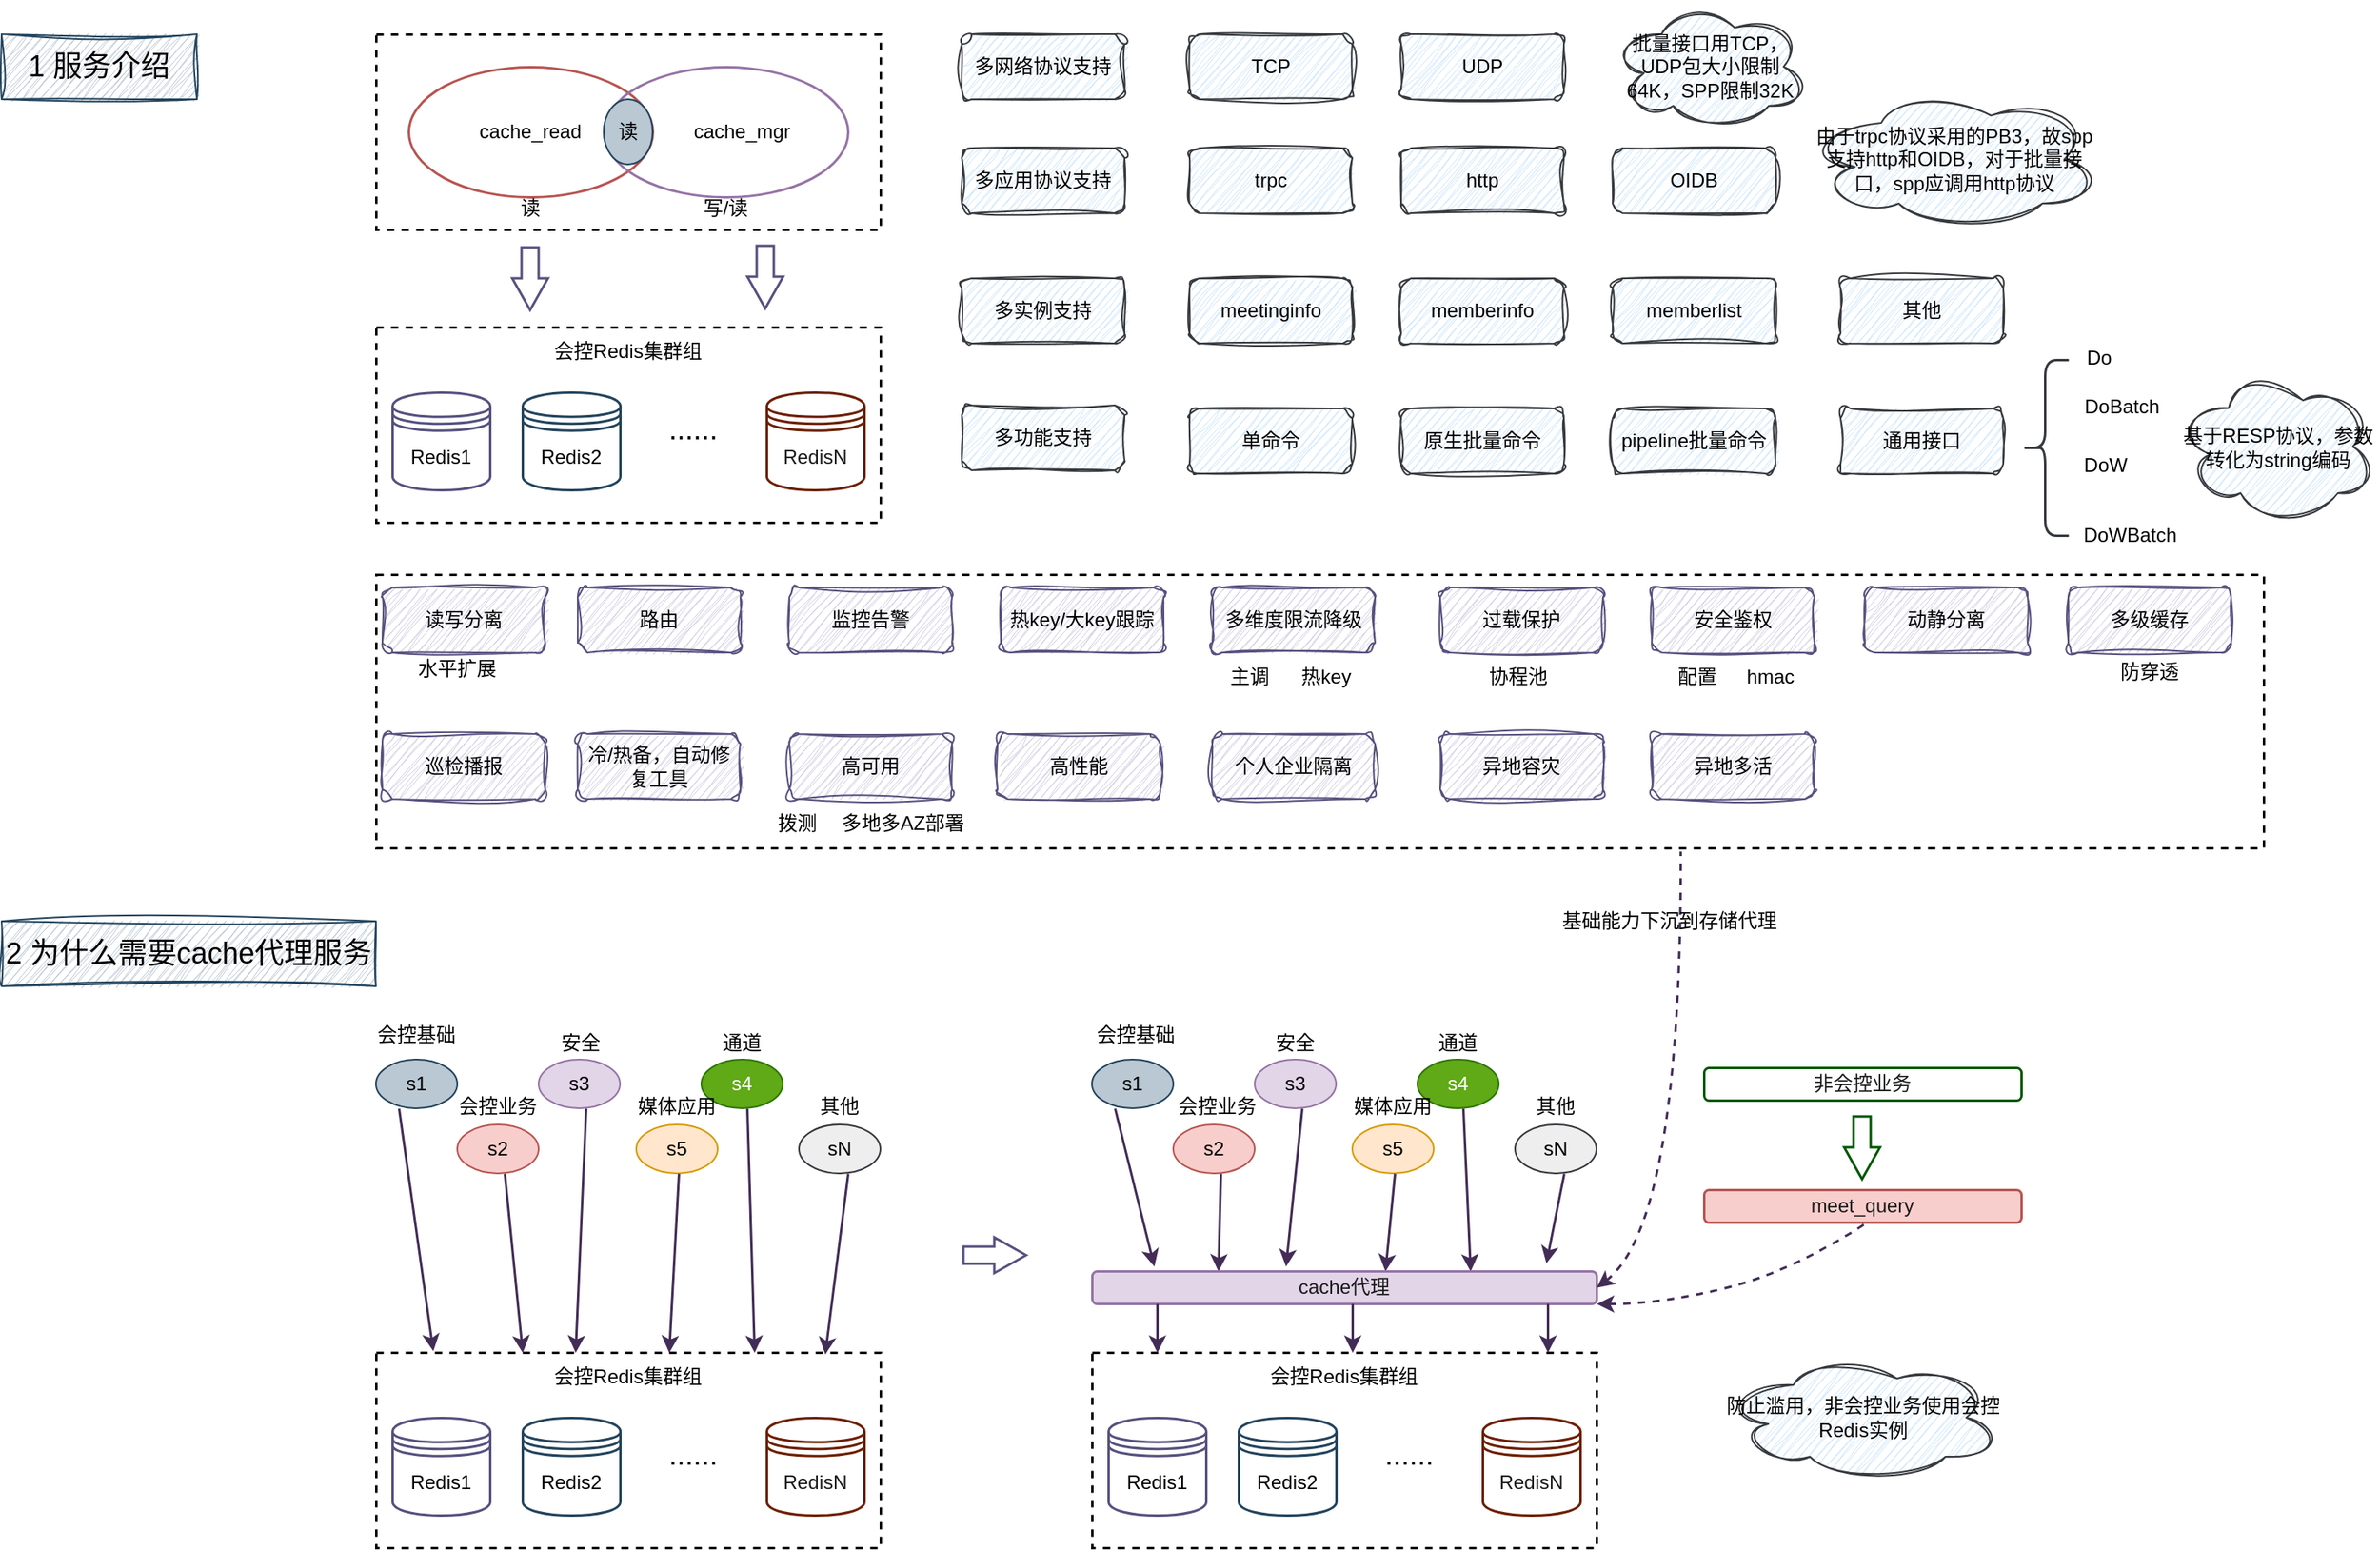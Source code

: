 <mxfile version="21.6.5" type="github">
  <diagram name="第 1 页" id="tW7LIvCYIfbupHaoWykY">
    <mxGraphModel dx="1306" dy="740" grid="1" gridSize="10" guides="1" tooltips="1" connect="1" arrows="1" fold="1" page="1" pageScale="1" pageWidth="827" pageHeight="1169" math="0" shadow="0">
      <root>
        <mxCell id="0" />
        <mxCell id="1" parent="0" />
        <mxCell id="oaGKNERvn2uEoFcFvZA_-124" value="" style="rounded=0;whiteSpace=wrap;html=1;fillColor=none;strokeWidth=1.5;dashed=1;" vertex="1" parent="1">
          <mxGeometry x="280" y="352" width="1160" height="168" as="geometry" />
        </mxCell>
        <mxCell id="oaGKNERvn2uEoFcFvZA_-2" value="" style="rounded=0;whiteSpace=wrap;html=1;fillColor=none;strokeWidth=1.5;dashed=1;" vertex="1" parent="1">
          <mxGeometry x="280" y="20" width="310" height="120" as="geometry" />
        </mxCell>
        <mxCell id="oaGKNERvn2uEoFcFvZA_-3" value="" style="ellipse;whiteSpace=wrap;html=1;fillColor=none;strokeWidth=1.5;strokeColor=#b85450;" vertex="1" parent="1">
          <mxGeometry x="300" y="40" width="150" height="80" as="geometry" />
        </mxCell>
        <mxCell id="oaGKNERvn2uEoFcFvZA_-4" value="" style="ellipse;whiteSpace=wrap;html=1;fillColor=none;strokeWidth=1.5;strokeColor=#9673a6;" vertex="1" parent="1">
          <mxGeometry x="420" y="40" width="150" height="80" as="geometry" />
        </mxCell>
        <mxCell id="oaGKNERvn2uEoFcFvZA_-10" value="读" style="ellipse;whiteSpace=wrap;html=1;fillColor=#bac8d3;strokeColor=#23445d;" vertex="1" parent="1">
          <mxGeometry x="420" y="60" width="30" height="40" as="geometry" />
        </mxCell>
        <mxCell id="oaGKNERvn2uEoFcFvZA_-1" value="&lt;font style=&quot;font-size: 18px;&quot;&gt;1 服务介绍&lt;/font&gt;" style="rounded=0;whiteSpace=wrap;html=1;fillColor=#bac8d3;sketch=1;curveFitting=1;jiggle=2;strokeColor=#23445d;" vertex="1" parent="1">
          <mxGeometry x="50" y="20" width="120" height="40" as="geometry" />
        </mxCell>
        <mxCell id="oaGKNERvn2uEoFcFvZA_-5" value="cache_read" style="rounded=0;whiteSpace=wrap;html=1;fillColor=none;strokeColor=none;" vertex="1" parent="1">
          <mxGeometry x="340" y="65" width="70" height="30" as="geometry" />
        </mxCell>
        <mxCell id="oaGKNERvn2uEoFcFvZA_-6" value="cache_mgr" style="rounded=0;whiteSpace=wrap;html=1;fillColor=none;strokeColor=none;" vertex="1" parent="1">
          <mxGeometry x="470" y="65" width="70" height="30" as="geometry" />
        </mxCell>
        <mxCell id="oaGKNERvn2uEoFcFvZA_-7" value="读" style="rounded=0;whiteSpace=wrap;html=1;fillColor=none;strokeColor=none;" vertex="1" parent="1">
          <mxGeometry x="340" y="112" width="70" height="30" as="geometry" />
        </mxCell>
        <mxCell id="oaGKNERvn2uEoFcFvZA_-8" value="写/读" style="rounded=0;whiteSpace=wrap;html=1;fillColor=none;strokeColor=none;" vertex="1" parent="1">
          <mxGeometry x="460" y="112" width="70" height="30" as="geometry" />
        </mxCell>
        <mxCell id="oaGKNERvn2uEoFcFvZA_-11" value="" style="rounded=0;whiteSpace=wrap;html=1;fillColor=none;strokeWidth=1.5;dashed=1;" vertex="1" parent="1">
          <mxGeometry x="280" y="200" width="310" height="120" as="geometry" />
        </mxCell>
        <mxCell id="oaGKNERvn2uEoFcFvZA_-12" value="Redis1" style="shape=datastore;whiteSpace=wrap;html=1;strokeWidth=1.5;fillColor=none;strokeColor=#56517e;" vertex="1" parent="1">
          <mxGeometry x="290" y="240" width="60" height="60" as="geometry" />
        </mxCell>
        <mxCell id="oaGKNERvn2uEoFcFvZA_-13" value="Redis2" style="shape=datastore;whiteSpace=wrap;html=1;strokeWidth=1.5;fillColor=none;strokeColor=#23445d;" vertex="1" parent="1">
          <mxGeometry x="370" y="240" width="60" height="60" as="geometry" />
        </mxCell>
        <mxCell id="oaGKNERvn2uEoFcFvZA_-14" value="&lt;font color=&quot;#1a1a1a&quot;&gt;RedisN&lt;/font&gt;" style="shape=datastore;whiteSpace=wrap;html=1;strokeWidth=1.5;fillColor=none;strokeColor=#6D1F00;fontColor=#ffffff;" vertex="1" parent="1">
          <mxGeometry x="520" y="240" width="60" height="60" as="geometry" />
        </mxCell>
        <mxCell id="oaGKNERvn2uEoFcFvZA_-15" value="&lt;font style=&quot;font-size: 18px;&quot;&gt;......&lt;/font&gt;" style="rounded=0;whiteSpace=wrap;html=1;fillColor=none;strokeColor=none;" vertex="1" parent="1">
          <mxGeometry x="440" y="248" width="70" height="30" as="geometry" />
        </mxCell>
        <mxCell id="oaGKNERvn2uEoFcFvZA_-16" value="" style="shape=flexArrow;endArrow=classic;html=1;rounded=0;endWidth=10;endSize=6;strokeWidth=1.5;fillColor=none;strokeColor=#56517e;" edge="1" parent="1">
          <mxGeometry width="50" height="50" relative="1" as="geometry">
            <mxPoint x="374.5" y="150" as="sourcePoint" />
            <mxPoint x="374.5" y="190" as="targetPoint" />
          </mxGeometry>
        </mxCell>
        <mxCell id="oaGKNERvn2uEoFcFvZA_-17" value="" style="shape=flexArrow;endArrow=classic;html=1;rounded=0;endWidth=10;endSize=6;strokeWidth=1.5;fillColor=none;strokeColor=#56517e;" edge="1" parent="1">
          <mxGeometry width="50" height="50" relative="1" as="geometry">
            <mxPoint x="519" y="149" as="sourcePoint" />
            <mxPoint x="519" y="189" as="targetPoint" />
          </mxGeometry>
        </mxCell>
        <mxCell id="oaGKNERvn2uEoFcFvZA_-18" value="会控Redis集群组" style="rounded=0;whiteSpace=wrap;html=1;fillColor=none;strokeColor=none;" vertex="1" parent="1">
          <mxGeometry x="370" y="200" width="130" height="30" as="geometry" />
        </mxCell>
        <mxCell id="oaGKNERvn2uEoFcFvZA_-28" value="多网络协议支持" style="rounded=1;whiteSpace=wrap;html=1;fillColor=#cce5ff;strokeColor=#36393d;sketch=1;curveFitting=1;jiggle=2;" vertex="1" parent="1">
          <mxGeometry x="640" y="20" width="100" height="40" as="geometry" />
        </mxCell>
        <mxCell id="oaGKNERvn2uEoFcFvZA_-29" value="TCP" style="rounded=1;whiteSpace=wrap;html=1;fillColor=#cce5ff;strokeColor=#36393d;sketch=1;curveFitting=1;jiggle=2;" vertex="1" parent="1">
          <mxGeometry x="780" y="20" width="100" height="40" as="geometry" />
        </mxCell>
        <mxCell id="oaGKNERvn2uEoFcFvZA_-30" value="UDP" style="rounded=1;whiteSpace=wrap;html=1;fillColor=#cce5ff;strokeColor=#36393d;sketch=1;curveFitting=1;jiggle=2;" vertex="1" parent="1">
          <mxGeometry x="910" y="20" width="100" height="40" as="geometry" />
        </mxCell>
        <mxCell id="oaGKNERvn2uEoFcFvZA_-31" value="多应用协议支持" style="rounded=1;whiteSpace=wrap;html=1;fillColor=#cce5ff;strokeColor=#36393d;sketch=1;curveFitting=1;jiggle=2;" vertex="1" parent="1">
          <mxGeometry x="640" y="90" width="100" height="40" as="geometry" />
        </mxCell>
        <mxCell id="oaGKNERvn2uEoFcFvZA_-32" value="trpc" style="rounded=1;whiteSpace=wrap;html=1;fillColor=#cce5ff;strokeColor=#36393d;sketch=1;curveFitting=1;jiggle=2;" vertex="1" parent="1">
          <mxGeometry x="780" y="90" width="100" height="40" as="geometry" />
        </mxCell>
        <mxCell id="oaGKNERvn2uEoFcFvZA_-33" value="http" style="rounded=1;whiteSpace=wrap;html=1;fillColor=#cce5ff;strokeColor=#36393d;sketch=1;curveFitting=1;jiggle=2;" vertex="1" parent="1">
          <mxGeometry x="910" y="90" width="100" height="40" as="geometry" />
        </mxCell>
        <mxCell id="oaGKNERvn2uEoFcFvZA_-34" value="OIDB" style="rounded=1;whiteSpace=wrap;html=1;fillColor=#cce5ff;strokeColor=#36393d;sketch=1;curveFitting=1;jiggle=2;" vertex="1" parent="1">
          <mxGeometry x="1040" y="90" width="100" height="40" as="geometry" />
        </mxCell>
        <mxCell id="oaGKNERvn2uEoFcFvZA_-36" value="批量接口用TCP，UDP包大小限制64K，SPP限制32K" style="ellipse;shape=cloud;whiteSpace=wrap;html=1;fillColor=#cce5ff;strokeColor=#36393d;sketch=1;curveFitting=1;jiggle=2;" vertex="1" parent="1">
          <mxGeometry x="1040" width="120" height="80" as="geometry" />
        </mxCell>
        <mxCell id="oaGKNERvn2uEoFcFvZA_-37" value="由于trpc协议采用的PB3，故spp支持http和OIDB，对于批量接口，spp应调用http协议" style="ellipse;shape=cloud;whiteSpace=wrap;html=1;fillColor=#cce5ff;strokeColor=#36393d;sketch=1;curveFitting=1;jiggle=2;" vertex="1" parent="1">
          <mxGeometry x="1160" y="52" width="180" height="90" as="geometry" />
        </mxCell>
        <mxCell id="oaGKNERvn2uEoFcFvZA_-38" value="多实例支持" style="rounded=1;whiteSpace=wrap;html=1;fillColor=#cce5ff;strokeColor=#36393d;sketch=1;curveFitting=1;jiggle=2;" vertex="1" parent="1">
          <mxGeometry x="640" y="170" width="100" height="40" as="geometry" />
        </mxCell>
        <mxCell id="oaGKNERvn2uEoFcFvZA_-39" value="meetinginfo" style="rounded=1;whiteSpace=wrap;html=1;fillColor=#cce5ff;strokeColor=#36393d;sketch=1;curveFitting=1;jiggle=2;" vertex="1" parent="1">
          <mxGeometry x="780" y="170" width="100" height="40" as="geometry" />
        </mxCell>
        <mxCell id="oaGKNERvn2uEoFcFvZA_-40" value="memberinfo" style="rounded=1;whiteSpace=wrap;html=1;fillColor=#cce5ff;strokeColor=#36393d;sketch=1;curveFitting=1;jiggle=2;" vertex="1" parent="1">
          <mxGeometry x="910" y="170" width="100" height="40" as="geometry" />
        </mxCell>
        <mxCell id="oaGKNERvn2uEoFcFvZA_-41" value="memberlist" style="rounded=1;whiteSpace=wrap;html=1;fillColor=#cce5ff;strokeColor=#36393d;sketch=1;curveFitting=1;jiggle=2;" vertex="1" parent="1">
          <mxGeometry x="1040" y="170" width="100" height="40" as="geometry" />
        </mxCell>
        <mxCell id="oaGKNERvn2uEoFcFvZA_-42" value="其他" style="rounded=1;whiteSpace=wrap;html=1;fillColor=#cce5ff;strokeColor=#36393d;sketch=1;curveFitting=1;jiggle=2;" vertex="1" parent="1">
          <mxGeometry x="1180" y="170" width="100" height="40" as="geometry" />
        </mxCell>
        <mxCell id="oaGKNERvn2uEoFcFvZA_-43" value="多功能支持" style="rounded=1;whiteSpace=wrap;html=1;fillColor=#cce5ff;strokeColor=#36393d;sketch=1;curveFitting=1;jiggle=2;" vertex="1" parent="1">
          <mxGeometry x="640" y="248" width="100" height="40" as="geometry" />
        </mxCell>
        <mxCell id="oaGKNERvn2uEoFcFvZA_-44" value="单命令" style="rounded=1;whiteSpace=wrap;html=1;fillColor=#cce5ff;strokeColor=#36393d;sketch=1;curveFitting=1;jiggle=2;" vertex="1" parent="1">
          <mxGeometry x="780" y="250" width="100" height="40" as="geometry" />
        </mxCell>
        <mxCell id="oaGKNERvn2uEoFcFvZA_-45" value="原生批量命令" style="rounded=1;whiteSpace=wrap;html=1;fillColor=#cce5ff;strokeColor=#36393d;sketch=1;curveFitting=1;jiggle=2;" vertex="1" parent="1">
          <mxGeometry x="910" y="250" width="100" height="40" as="geometry" />
        </mxCell>
        <mxCell id="oaGKNERvn2uEoFcFvZA_-46" value="pipeline批量命令" style="rounded=1;whiteSpace=wrap;html=1;fillColor=#cce5ff;strokeColor=#36393d;sketch=1;curveFitting=1;jiggle=2;" vertex="1" parent="1">
          <mxGeometry x="1040" y="250" width="100" height="40" as="geometry" />
        </mxCell>
        <mxCell id="oaGKNERvn2uEoFcFvZA_-47" value="读写分离" style="rounded=1;whiteSpace=wrap;html=1;fillColor=#d0cee2;strokeColor=#56517e;sketch=1;curveFitting=1;jiggle=2;" vertex="1" parent="1">
          <mxGeometry x="284" y="360" width="100" height="40" as="geometry" />
        </mxCell>
        <mxCell id="oaGKNERvn2uEoFcFvZA_-48" value="路由" style="rounded=1;whiteSpace=wrap;html=1;fillColor=#d0cee2;strokeColor=#56517e;sketch=1;curveFitting=1;jiggle=2;" vertex="1" parent="1">
          <mxGeometry x="404" y="360" width="100" height="40" as="geometry" />
        </mxCell>
        <mxCell id="oaGKNERvn2uEoFcFvZA_-49" value="水平扩展" style="rounded=0;whiteSpace=wrap;html=1;fillColor=none;strokeColor=none;" vertex="1" parent="1">
          <mxGeometry x="295" y="395" width="70" height="30" as="geometry" />
        </mxCell>
        <mxCell id="oaGKNERvn2uEoFcFvZA_-50" value="监控告警" style="rounded=1;whiteSpace=wrap;html=1;fillColor=#d0cee2;strokeColor=#56517e;sketch=1;curveFitting=1;jiggle=2;" vertex="1" parent="1">
          <mxGeometry x="534" y="360" width="100" height="40" as="geometry" />
        </mxCell>
        <mxCell id="oaGKNERvn2uEoFcFvZA_-51" value="热key/大key跟踪" style="rounded=1;whiteSpace=wrap;html=1;fillColor=#d0cee2;strokeColor=#56517e;sketch=1;curveFitting=1;jiggle=2;" vertex="1" parent="1">
          <mxGeometry x="664" y="360" width="100" height="40" as="geometry" />
        </mxCell>
        <mxCell id="oaGKNERvn2uEoFcFvZA_-52" value="多维度限流降级" style="rounded=1;whiteSpace=wrap;html=1;fillColor=#d0cee2;strokeColor=#56517e;sketch=1;curveFitting=1;jiggle=2;" vertex="1" parent="1">
          <mxGeometry x="794" y="360" width="100" height="40" as="geometry" />
        </mxCell>
        <mxCell id="oaGKNERvn2uEoFcFvZA_-53" value="主调" style="rounded=0;whiteSpace=wrap;html=1;fillColor=none;strokeColor=none;" vertex="1" parent="1">
          <mxGeometry x="782" y="400" width="70" height="30" as="geometry" />
        </mxCell>
        <mxCell id="oaGKNERvn2uEoFcFvZA_-54" value="热key" style="rounded=0;whiteSpace=wrap;html=1;fillColor=none;strokeColor=none;" vertex="1" parent="1">
          <mxGeometry x="829" y="400" width="70" height="30" as="geometry" />
        </mxCell>
        <mxCell id="oaGKNERvn2uEoFcFvZA_-55" value="过载保护" style="rounded=1;whiteSpace=wrap;html=1;fillColor=#d0cee2;strokeColor=#56517e;sketch=1;curveFitting=1;jiggle=2;" vertex="1" parent="1">
          <mxGeometry x="934" y="360" width="100" height="40" as="geometry" />
        </mxCell>
        <mxCell id="oaGKNERvn2uEoFcFvZA_-56" value="协程池" style="rounded=0;whiteSpace=wrap;html=1;fillColor=none;strokeColor=none;" vertex="1" parent="1">
          <mxGeometry x="947" y="400" width="70" height="30" as="geometry" />
        </mxCell>
        <mxCell id="oaGKNERvn2uEoFcFvZA_-57" value="安全鉴权" style="rounded=1;whiteSpace=wrap;html=1;fillColor=#d0cee2;strokeColor=#56517e;sketch=1;curveFitting=1;jiggle=2;" vertex="1" parent="1">
          <mxGeometry x="1064" y="360" width="100" height="40" as="geometry" />
        </mxCell>
        <mxCell id="oaGKNERvn2uEoFcFvZA_-58" value="配置" style="rounded=0;whiteSpace=wrap;html=1;fillColor=none;strokeColor=none;" vertex="1" parent="1">
          <mxGeometry x="1057" y="400" width="70" height="30" as="geometry" />
        </mxCell>
        <mxCell id="oaGKNERvn2uEoFcFvZA_-59" value="hmac" style="rounded=0;whiteSpace=wrap;html=1;fillColor=none;strokeColor=none;" vertex="1" parent="1">
          <mxGeometry x="1102" y="400" width="70" height="30" as="geometry" />
        </mxCell>
        <mxCell id="oaGKNERvn2uEoFcFvZA_-60" value="动静分离" style="rounded=1;whiteSpace=wrap;html=1;fillColor=#d0cee2;strokeColor=#56517e;sketch=1;curveFitting=1;jiggle=2;" vertex="1" parent="1">
          <mxGeometry x="1195" y="360" width="100" height="40" as="geometry" />
        </mxCell>
        <mxCell id="oaGKNERvn2uEoFcFvZA_-61" value="多级缓存" style="rounded=1;whiteSpace=wrap;html=1;fillColor=#d0cee2;strokeColor=#56517e;sketch=1;curveFitting=1;jiggle=2;" vertex="1" parent="1">
          <mxGeometry x="1320" y="360" width="100" height="40" as="geometry" />
        </mxCell>
        <mxCell id="oaGKNERvn2uEoFcFvZA_-62" value="防穿透" style="rounded=0;whiteSpace=wrap;html=1;fillColor=none;strokeColor=none;" vertex="1" parent="1">
          <mxGeometry x="1335" y="397" width="70" height="30" as="geometry" />
        </mxCell>
        <mxCell id="oaGKNERvn2uEoFcFvZA_-63" value="高可用" style="rounded=1;whiteSpace=wrap;html=1;fillColor=#d0cee2;strokeColor=#56517e;sketch=1;curveFitting=1;jiggle=2;" vertex="1" parent="1">
          <mxGeometry x="534" y="450" width="100" height="40" as="geometry" />
        </mxCell>
        <mxCell id="oaGKNERvn2uEoFcFvZA_-64" value="高性能" style="rounded=1;whiteSpace=wrap;html=1;fillColor=#d0cee2;strokeColor=#56517e;sketch=1;curveFitting=1;jiggle=2;" vertex="1" parent="1">
          <mxGeometry x="662" y="450" width="100" height="40" as="geometry" />
        </mxCell>
        <mxCell id="oaGKNERvn2uEoFcFvZA_-65" value="冷/热备，自动修复工具" style="rounded=1;whiteSpace=wrap;html=1;fillColor=#d0cee2;strokeColor=#56517e;sketch=1;curveFitting=1;jiggle=2;" vertex="1" parent="1">
          <mxGeometry x="404" y="450" width="100" height="40" as="geometry" />
        </mxCell>
        <mxCell id="oaGKNERvn2uEoFcFvZA_-66" value="巡检播报" style="rounded=1;whiteSpace=wrap;html=1;fillColor=#d0cee2;strokeColor=#56517e;sketch=1;curveFitting=1;jiggle=2;" vertex="1" parent="1">
          <mxGeometry x="284" y="450" width="100" height="40" as="geometry" />
        </mxCell>
        <mxCell id="oaGKNERvn2uEoFcFvZA_-67" value="异地容灾" style="rounded=1;whiteSpace=wrap;html=1;fillColor=#d0cee2;strokeColor=#56517e;sketch=1;curveFitting=1;jiggle=2;" vertex="1" parent="1">
          <mxGeometry x="934" y="450" width="100" height="40" as="geometry" />
        </mxCell>
        <mxCell id="oaGKNERvn2uEoFcFvZA_-68" value="异地多活" style="rounded=1;whiteSpace=wrap;html=1;fillColor=#d0cee2;strokeColor=#56517e;sketch=1;curveFitting=1;jiggle=2;" vertex="1" parent="1">
          <mxGeometry x="1064" y="450" width="100" height="40" as="geometry" />
        </mxCell>
        <mxCell id="oaGKNERvn2uEoFcFvZA_-69" value="个人企业隔离" style="rounded=1;whiteSpace=wrap;html=1;fillColor=#d0cee2;strokeColor=#56517e;sketch=1;curveFitting=1;jiggle=2;" vertex="1" parent="1">
          <mxGeometry x="794" y="450" width="100" height="40" as="geometry" />
        </mxCell>
        <mxCell id="oaGKNERvn2uEoFcFvZA_-70" value="拨测" style="rounded=0;whiteSpace=wrap;html=1;fillColor=none;strokeColor=none;" vertex="1" parent="1">
          <mxGeometry x="504" y="490" width="70" height="30" as="geometry" />
        </mxCell>
        <mxCell id="oaGKNERvn2uEoFcFvZA_-71" value="多地多AZ部署" style="rounded=0;whiteSpace=wrap;html=1;fillColor=none;strokeColor=none;" vertex="1" parent="1">
          <mxGeometry x="554" y="490" width="100" height="30" as="geometry" />
        </mxCell>
        <mxCell id="oaGKNERvn2uEoFcFvZA_-72" value="通用接口" style="rounded=1;whiteSpace=wrap;html=1;fillColor=#cce5ff;strokeColor=#36393d;sketch=1;curveFitting=1;jiggle=2;" vertex="1" parent="1">
          <mxGeometry x="1180" y="250" width="100" height="40" as="geometry" />
        </mxCell>
        <mxCell id="oaGKNERvn2uEoFcFvZA_-73" value="" style="shape=curlyBracket;whiteSpace=wrap;html=1;rounded=1;labelPosition=left;verticalLabelPosition=middle;align=right;verticalAlign=middle;strokeWidth=1.5;fillColor=#cce5ff;strokeColor=#36393d;" vertex="1" parent="1">
          <mxGeometry x="1291" y="220" width="29" height="108" as="geometry" />
        </mxCell>
        <mxCell id="oaGKNERvn2uEoFcFvZA_-74" value="Do" style="rounded=0;whiteSpace=wrap;html=1;fillColor=none;strokeColor=none;" vertex="1" parent="1">
          <mxGeometry x="1304" y="204" width="70" height="30" as="geometry" />
        </mxCell>
        <mxCell id="oaGKNERvn2uEoFcFvZA_-75" value="DoBatch" style="rounded=0;whiteSpace=wrap;html=1;fillColor=none;strokeColor=none;" vertex="1" parent="1">
          <mxGeometry x="1318" y="234" width="70" height="30" as="geometry" />
        </mxCell>
        <mxCell id="oaGKNERvn2uEoFcFvZA_-76" value="DoW" style="rounded=0;whiteSpace=wrap;html=1;fillColor=none;strokeColor=none;" vertex="1" parent="1">
          <mxGeometry x="1308" y="270" width="70" height="30" as="geometry" />
        </mxCell>
        <mxCell id="oaGKNERvn2uEoFcFvZA_-77" value="DoWBatch" style="rounded=0;whiteSpace=wrap;html=1;fillColor=none;strokeColor=none;" vertex="1" parent="1">
          <mxGeometry x="1323" y="313" width="70" height="30" as="geometry" />
        </mxCell>
        <mxCell id="oaGKNERvn2uEoFcFvZA_-78" value="基于RESP协议，参数转化为string编码" style="ellipse;shape=cloud;whiteSpace=wrap;html=1;fillColor=#cce5ff;strokeColor=#36393d;sketch=1;curveFitting=1;jiggle=2;" vertex="1" parent="1">
          <mxGeometry x="1388" y="226" width="122" height="95" as="geometry" />
        </mxCell>
        <mxCell id="oaGKNERvn2uEoFcFvZA_-79" value="&lt;font style=&quot;font-size: 18px;&quot;&gt;2 为什么需要cache代理服务&lt;/font&gt;" style="rounded=0;whiteSpace=wrap;html=1;fillColor=#bac8d3;sketch=1;curveFitting=1;jiggle=2;strokeColor=#23445d;" vertex="1" parent="1">
          <mxGeometry x="50" y="565" width="230" height="40" as="geometry" />
        </mxCell>
        <mxCell id="oaGKNERvn2uEoFcFvZA_-80" value="" style="rounded=0;whiteSpace=wrap;html=1;fillColor=none;strokeWidth=1.5;dashed=1;" vertex="1" parent="1">
          <mxGeometry x="280" y="830" width="310" height="120" as="geometry" />
        </mxCell>
        <mxCell id="oaGKNERvn2uEoFcFvZA_-81" value="Redis1" style="shape=datastore;whiteSpace=wrap;html=1;strokeWidth=1.5;fillColor=none;strokeColor=#56517e;" vertex="1" parent="1">
          <mxGeometry x="290" y="870" width="60" height="60" as="geometry" />
        </mxCell>
        <mxCell id="oaGKNERvn2uEoFcFvZA_-82" value="Redis2" style="shape=datastore;whiteSpace=wrap;html=1;strokeWidth=1.5;fillColor=none;strokeColor=#23445d;" vertex="1" parent="1">
          <mxGeometry x="370" y="870" width="60" height="60" as="geometry" />
        </mxCell>
        <mxCell id="oaGKNERvn2uEoFcFvZA_-83" value="&lt;font color=&quot;#1a1a1a&quot;&gt;RedisN&lt;/font&gt;" style="shape=datastore;whiteSpace=wrap;html=1;strokeWidth=1.5;fillColor=none;strokeColor=#6D1F00;fontColor=#ffffff;" vertex="1" parent="1">
          <mxGeometry x="520" y="870" width="60" height="60" as="geometry" />
        </mxCell>
        <mxCell id="oaGKNERvn2uEoFcFvZA_-84" value="&lt;font style=&quot;font-size: 18px;&quot;&gt;......&lt;/font&gt;" style="rounded=0;whiteSpace=wrap;html=1;fillColor=none;strokeColor=none;" vertex="1" parent="1">
          <mxGeometry x="440" y="878" width="70" height="30" as="geometry" />
        </mxCell>
        <mxCell id="oaGKNERvn2uEoFcFvZA_-85" value="会控Redis集群组" style="rounded=0;whiteSpace=wrap;html=1;fillColor=none;strokeColor=none;" vertex="1" parent="1">
          <mxGeometry x="370" y="830" width="130" height="30" as="geometry" />
        </mxCell>
        <mxCell id="oaGKNERvn2uEoFcFvZA_-86" value="s1" style="ellipse;whiteSpace=wrap;html=1;fillColor=#bac8d3;strokeColor=#23445d;" vertex="1" parent="1">
          <mxGeometry x="280" y="650" width="50" height="30" as="geometry" />
        </mxCell>
        <mxCell id="oaGKNERvn2uEoFcFvZA_-87" value="s2" style="ellipse;whiteSpace=wrap;html=1;fillColor=#f8cecc;strokeColor=#b85450;" vertex="1" parent="1">
          <mxGeometry x="330" y="690" width="50" height="30" as="geometry" />
        </mxCell>
        <mxCell id="oaGKNERvn2uEoFcFvZA_-88" value="s3" style="ellipse;whiteSpace=wrap;html=1;fillColor=#e1d5e7;strokeColor=#9673a6;" vertex="1" parent="1">
          <mxGeometry x="380" y="650" width="50" height="30" as="geometry" />
        </mxCell>
        <mxCell id="oaGKNERvn2uEoFcFvZA_-89" value="s4" style="ellipse;whiteSpace=wrap;html=1;fillColor=#60a917;strokeColor=#2D7600;fontColor=#ffffff;" vertex="1" parent="1">
          <mxGeometry x="480" y="650" width="50" height="30" as="geometry" />
        </mxCell>
        <mxCell id="oaGKNERvn2uEoFcFvZA_-90" value="s5" style="ellipse;whiteSpace=wrap;html=1;fillColor=#ffe6cc;strokeColor=#d79b00;" vertex="1" parent="1">
          <mxGeometry x="440" y="690" width="50" height="30" as="geometry" />
        </mxCell>
        <mxCell id="oaGKNERvn2uEoFcFvZA_-91" value="sN" style="ellipse;whiteSpace=wrap;html=1;fillColor=#eeeeee;strokeColor=#36393d;" vertex="1" parent="1">
          <mxGeometry x="540" y="690" width="50" height="30" as="geometry" />
        </mxCell>
        <mxCell id="oaGKNERvn2uEoFcFvZA_-92" value="" style="endArrow=classic;html=1;rounded=0;exitX=0.28;exitY=1;exitDx=0;exitDy=0;exitPerimeter=0;entryX=0.113;entryY=-0.008;entryDx=0;entryDy=0;entryPerimeter=0;strokeWidth=1.5;fillColor=#76608a;strokeColor=#432D57;" edge="1" parent="1" source="oaGKNERvn2uEoFcFvZA_-86" target="oaGKNERvn2uEoFcFvZA_-80">
          <mxGeometry width="50" height="50" relative="1" as="geometry">
            <mxPoint x="480" y="750" as="sourcePoint" />
            <mxPoint x="530" y="700" as="targetPoint" />
          </mxGeometry>
        </mxCell>
        <mxCell id="oaGKNERvn2uEoFcFvZA_-93" value="" style="endArrow=classic;html=1;rounded=0;exitX=0.28;exitY=1;exitDx=0;exitDy=0;exitPerimeter=0;entryX=0;entryY=0;entryDx=0;entryDy=0;strokeWidth=1.5;fillColor=#76608a;strokeColor=#432D57;" edge="1" parent="1" target="oaGKNERvn2uEoFcFvZA_-85">
          <mxGeometry width="50" height="50" relative="1" as="geometry">
            <mxPoint x="359" y="720" as="sourcePoint" />
            <mxPoint x="380" y="869" as="targetPoint" />
          </mxGeometry>
        </mxCell>
        <mxCell id="oaGKNERvn2uEoFcFvZA_-94" value="" style="endArrow=classic;html=1;rounded=0;exitX=0.28;exitY=1;exitDx=0;exitDy=0;exitPerimeter=0;entryX=0.25;entryY=0;entryDx=0;entryDy=0;strokeWidth=1.5;fillColor=#76608a;strokeColor=#432D57;" edge="1" parent="1" target="oaGKNERvn2uEoFcFvZA_-85">
          <mxGeometry width="50" height="50" relative="1" as="geometry">
            <mxPoint x="409" y="680" as="sourcePoint" />
            <mxPoint x="420" y="790" as="targetPoint" />
          </mxGeometry>
        </mxCell>
        <mxCell id="oaGKNERvn2uEoFcFvZA_-95" value="" style="endArrow=classic;html=1;rounded=0;exitX=0.28;exitY=1;exitDx=0;exitDy=0;exitPerimeter=0;strokeWidth=1.5;fillColor=#76608a;strokeColor=#432D57;" edge="1" parent="1">
          <mxGeometry width="50" height="50" relative="1" as="geometry">
            <mxPoint x="466" y="720" as="sourcePoint" />
            <mxPoint x="460" y="830" as="targetPoint" />
          </mxGeometry>
        </mxCell>
        <mxCell id="oaGKNERvn2uEoFcFvZA_-96" value="" style="endArrow=classic;html=1;rounded=0;exitX=0.28;exitY=1;exitDx=0;exitDy=0;exitPerimeter=0;strokeWidth=1.5;fillColor=#76608a;strokeColor=#432D57;entryX=0.75;entryY=0;entryDx=0;entryDy=0;" edge="1" parent="1" target="oaGKNERvn2uEoFcFvZA_-80">
          <mxGeometry width="50" height="50" relative="1" as="geometry">
            <mxPoint x="508" y="680" as="sourcePoint" />
            <mxPoint x="502" y="790" as="targetPoint" />
          </mxGeometry>
        </mxCell>
        <mxCell id="oaGKNERvn2uEoFcFvZA_-97" value="" style="endArrow=classic;html=1;rounded=0;exitX=0.28;exitY=1;exitDx=0;exitDy=0;exitPerimeter=0;strokeWidth=1.5;fillColor=#76608a;strokeColor=#432D57;entryX=0.89;entryY=0.008;entryDx=0;entryDy=0;entryPerimeter=0;" edge="1" parent="1" target="oaGKNERvn2uEoFcFvZA_-80">
          <mxGeometry width="50" height="50" relative="1" as="geometry">
            <mxPoint x="570" y="720" as="sourcePoint" />
            <mxPoint x="575" y="870" as="targetPoint" />
          </mxGeometry>
        </mxCell>
        <mxCell id="oaGKNERvn2uEoFcFvZA_-98" value="" style="shape=flexArrow;endArrow=classic;html=1;rounded=0;endWidth=10;endSize=6;strokeWidth=1.5;fillColor=none;strokeColor=#56517e;" edge="1" parent="1">
          <mxGeometry width="50" height="50" relative="1" as="geometry">
            <mxPoint x="640" y="770" as="sourcePoint" />
            <mxPoint x="680" y="770" as="targetPoint" />
          </mxGeometry>
        </mxCell>
        <mxCell id="oaGKNERvn2uEoFcFvZA_-99" value="" style="rounded=0;whiteSpace=wrap;html=1;fillColor=none;strokeWidth=1.5;dashed=1;" vertex="1" parent="1">
          <mxGeometry x="720" y="830" width="310" height="120" as="geometry" />
        </mxCell>
        <mxCell id="oaGKNERvn2uEoFcFvZA_-100" value="Redis1" style="shape=datastore;whiteSpace=wrap;html=1;strokeWidth=1.5;fillColor=none;strokeColor=#56517e;" vertex="1" parent="1">
          <mxGeometry x="730" y="870" width="60" height="60" as="geometry" />
        </mxCell>
        <mxCell id="oaGKNERvn2uEoFcFvZA_-101" value="Redis2" style="shape=datastore;whiteSpace=wrap;html=1;strokeWidth=1.5;fillColor=none;strokeColor=#23445d;" vertex="1" parent="1">
          <mxGeometry x="810" y="870" width="60" height="60" as="geometry" />
        </mxCell>
        <mxCell id="oaGKNERvn2uEoFcFvZA_-102" value="&lt;font color=&quot;#1a1a1a&quot;&gt;RedisN&lt;/font&gt;" style="shape=datastore;whiteSpace=wrap;html=1;strokeWidth=1.5;fillColor=none;strokeColor=#6D1F00;fontColor=#ffffff;" vertex="1" parent="1">
          <mxGeometry x="960" y="870" width="60" height="60" as="geometry" />
        </mxCell>
        <mxCell id="oaGKNERvn2uEoFcFvZA_-103" value="&lt;font style=&quot;font-size: 18px;&quot;&gt;......&lt;/font&gt;" style="rounded=0;whiteSpace=wrap;html=1;fillColor=none;strokeColor=none;" vertex="1" parent="1">
          <mxGeometry x="880" y="878" width="70" height="30" as="geometry" />
        </mxCell>
        <mxCell id="oaGKNERvn2uEoFcFvZA_-104" value="会控Redis集群组" style="rounded=0;whiteSpace=wrap;html=1;fillColor=none;strokeColor=none;" vertex="1" parent="1">
          <mxGeometry x="810" y="830" width="130" height="30" as="geometry" />
        </mxCell>
        <mxCell id="oaGKNERvn2uEoFcFvZA_-105" value="s1" style="ellipse;whiteSpace=wrap;html=1;fillColor=#bac8d3;strokeColor=#23445d;" vertex="1" parent="1">
          <mxGeometry x="720" y="650" width="50" height="30" as="geometry" />
        </mxCell>
        <mxCell id="oaGKNERvn2uEoFcFvZA_-106" value="s2" style="ellipse;whiteSpace=wrap;html=1;fillColor=#f8cecc;strokeColor=#b85450;" vertex="1" parent="1">
          <mxGeometry x="770" y="690" width="50" height="30" as="geometry" />
        </mxCell>
        <mxCell id="oaGKNERvn2uEoFcFvZA_-107" value="s3" style="ellipse;whiteSpace=wrap;html=1;fillColor=#e1d5e7;strokeColor=#9673a6;" vertex="1" parent="1">
          <mxGeometry x="820" y="650" width="50" height="30" as="geometry" />
        </mxCell>
        <mxCell id="oaGKNERvn2uEoFcFvZA_-108" value="s4" style="ellipse;whiteSpace=wrap;html=1;fillColor=#60a917;strokeColor=#2D7600;fontColor=#ffffff;" vertex="1" parent="1">
          <mxGeometry x="920" y="650" width="50" height="30" as="geometry" />
        </mxCell>
        <mxCell id="oaGKNERvn2uEoFcFvZA_-109" value="s5" style="ellipse;whiteSpace=wrap;html=1;fillColor=#ffe6cc;strokeColor=#d79b00;" vertex="1" parent="1">
          <mxGeometry x="880" y="690" width="50" height="30" as="geometry" />
        </mxCell>
        <mxCell id="oaGKNERvn2uEoFcFvZA_-110" value="sN" style="ellipse;whiteSpace=wrap;html=1;fillColor=#eeeeee;strokeColor=#36393d;" vertex="1" parent="1">
          <mxGeometry x="980" y="690" width="50" height="30" as="geometry" />
        </mxCell>
        <mxCell id="oaGKNERvn2uEoFcFvZA_-111" value="" style="endArrow=classic;html=1;rounded=0;exitX=0.28;exitY=1;exitDx=0;exitDy=0;exitPerimeter=0;strokeWidth=1.5;fillColor=#76608a;strokeColor=#432D57;entryX=0.123;entryY=-0.15;entryDx=0;entryDy=0;entryPerimeter=0;" edge="1" parent="1" source="oaGKNERvn2uEoFcFvZA_-105" target="oaGKNERvn2uEoFcFvZA_-117">
          <mxGeometry width="50" height="50" relative="1" as="geometry">
            <mxPoint x="920" y="750" as="sourcePoint" />
            <mxPoint x="750" y="740" as="targetPoint" />
          </mxGeometry>
        </mxCell>
        <mxCell id="oaGKNERvn2uEoFcFvZA_-112" value="" style="endArrow=classic;html=1;rounded=0;exitX=0.28;exitY=1;exitDx=0;exitDy=0;exitPerimeter=0;strokeWidth=1.5;fillColor=#76608a;strokeColor=#432D57;entryX=0.25;entryY=0;entryDx=0;entryDy=0;" edge="1" parent="1" target="oaGKNERvn2uEoFcFvZA_-117">
          <mxGeometry width="50" height="50" relative="1" as="geometry">
            <mxPoint x="799" y="720" as="sourcePoint" />
            <mxPoint x="799" y="760" as="targetPoint" />
          </mxGeometry>
        </mxCell>
        <mxCell id="oaGKNERvn2uEoFcFvZA_-113" value="" style="endArrow=classic;html=1;rounded=0;exitX=0.28;exitY=1;exitDx=0;exitDy=0;exitPerimeter=0;strokeWidth=1.5;fillColor=#76608a;strokeColor=#432D57;entryX=0.384;entryY=-0.15;entryDx=0;entryDy=0;entryPerimeter=0;" edge="1" parent="1" target="oaGKNERvn2uEoFcFvZA_-117">
          <mxGeometry width="50" height="50" relative="1" as="geometry">
            <mxPoint x="849" y="680" as="sourcePoint" />
            <mxPoint x="840" y="770" as="targetPoint" />
          </mxGeometry>
        </mxCell>
        <mxCell id="oaGKNERvn2uEoFcFvZA_-114" value="" style="endArrow=classic;html=1;rounded=0;exitX=0.28;exitY=1;exitDx=0;exitDy=0;exitPerimeter=0;strokeWidth=1.5;fillColor=#76608a;strokeColor=#432D57;entryX=0.581;entryY=0;entryDx=0;entryDy=0;entryPerimeter=0;" edge="1" parent="1" target="oaGKNERvn2uEoFcFvZA_-117">
          <mxGeometry width="50" height="50" relative="1" as="geometry">
            <mxPoint x="906" y="720" as="sourcePoint" />
            <mxPoint x="900" y="790" as="targetPoint" />
          </mxGeometry>
        </mxCell>
        <mxCell id="oaGKNERvn2uEoFcFvZA_-115" value="" style="endArrow=classic;html=1;rounded=0;exitX=0.28;exitY=1;exitDx=0;exitDy=0;exitPerimeter=0;strokeWidth=1.5;fillColor=#76608a;strokeColor=#432D57;entryX=0.75;entryY=0;entryDx=0;entryDy=0;" edge="1" parent="1" target="oaGKNERvn2uEoFcFvZA_-117">
          <mxGeometry width="50" height="50" relative="1" as="geometry">
            <mxPoint x="948" y="680" as="sourcePoint" />
            <mxPoint x="950" y="760" as="targetPoint" />
          </mxGeometry>
        </mxCell>
        <mxCell id="oaGKNERvn2uEoFcFvZA_-116" value="" style="endArrow=classic;html=1;rounded=0;exitX=0.28;exitY=1;exitDx=0;exitDy=0;exitPerimeter=0;strokeWidth=1.5;fillColor=#76608a;strokeColor=#432D57;entryX=0.9;entryY=-0.25;entryDx=0;entryDy=0;entryPerimeter=0;" edge="1" parent="1" target="oaGKNERvn2uEoFcFvZA_-117">
          <mxGeometry width="50" height="50" relative="1" as="geometry">
            <mxPoint x="1010" y="720" as="sourcePoint" />
            <mxPoint x="1000" y="760" as="targetPoint" />
          </mxGeometry>
        </mxCell>
        <mxCell id="oaGKNERvn2uEoFcFvZA_-117" value="&lt;font color=&quot;#1a1a1a&quot;&gt;cache代理&lt;/font&gt;" style="rounded=1;whiteSpace=wrap;html=1;fillColor=#e1d5e7;strokeWidth=1.5;strokeColor=#9673a6;" vertex="1" parent="1">
          <mxGeometry x="720" y="780" width="310" height="20" as="geometry" />
        </mxCell>
        <mxCell id="oaGKNERvn2uEoFcFvZA_-118" value="" style="endArrow=classic;html=1;rounded=0;exitX=0.28;exitY=1;exitDx=0;exitDy=0;exitPerimeter=0;strokeWidth=1.5;fillColor=#76608a;strokeColor=#432D57;" edge="1" parent="1">
          <mxGeometry width="50" height="50" relative="1" as="geometry">
            <mxPoint x="760" y="800" as="sourcePoint" />
            <mxPoint x="760" y="830" as="targetPoint" />
          </mxGeometry>
        </mxCell>
        <mxCell id="oaGKNERvn2uEoFcFvZA_-122" value="" style="endArrow=classic;html=1;rounded=0;exitX=0.28;exitY=1;exitDx=0;exitDy=0;exitPerimeter=0;strokeWidth=1.5;fillColor=#76608a;strokeColor=#432D57;" edge="1" parent="1">
          <mxGeometry width="50" height="50" relative="1" as="geometry">
            <mxPoint x="880" y="800" as="sourcePoint" />
            <mxPoint x="880" y="830" as="targetPoint" />
          </mxGeometry>
        </mxCell>
        <mxCell id="oaGKNERvn2uEoFcFvZA_-123" value="" style="endArrow=classic;html=1;rounded=0;exitX=0.28;exitY=1;exitDx=0;exitDy=0;exitPerimeter=0;strokeWidth=1.5;fillColor=#76608a;strokeColor=#432D57;" edge="1" parent="1">
          <mxGeometry width="50" height="50" relative="1" as="geometry">
            <mxPoint x="1000" y="800" as="sourcePoint" />
            <mxPoint x="1000" y="830" as="targetPoint" />
          </mxGeometry>
        </mxCell>
        <mxCell id="oaGKNERvn2uEoFcFvZA_-127" value="防止滥用，非会控业务使用会控Redis实例" style="ellipse;shape=cloud;whiteSpace=wrap;html=1;fillColor=#cce5ff;strokeColor=#36393d;sketch=1;curveFitting=1;jiggle=2;" vertex="1" parent="1">
          <mxGeometry x="1108.5" y="830" width="170" height="80" as="geometry" />
        </mxCell>
        <mxCell id="oaGKNERvn2uEoFcFvZA_-128" value="" style="curved=1;endArrow=none;html=1;rounded=0;entryX=0.691;entryY=1.012;entryDx=0;entryDy=0;entryPerimeter=0;strokeWidth=1.5;fillColor=#76608a;strokeColor=#432D57;dashed=1;startArrow=classic;startFill=1;endFill=0;" edge="1" parent="1" target="oaGKNERvn2uEoFcFvZA_-124">
          <mxGeometry width="50" height="50" relative="1" as="geometry">
            <mxPoint x="1030" y="790" as="sourcePoint" />
            <mxPoint x="1080" y="740" as="targetPoint" />
            <Array as="points">
              <mxPoint x="1082" y="750" />
            </Array>
          </mxGeometry>
        </mxCell>
        <mxCell id="oaGKNERvn2uEoFcFvZA_-129" value="会控基础" style="rounded=0;whiteSpace=wrap;html=1;fillColor=none;strokeColor=none;" vertex="1" parent="1">
          <mxGeometry x="270" y="620" width="70" height="30" as="geometry" />
        </mxCell>
        <mxCell id="oaGKNERvn2uEoFcFvZA_-130" value="会控业务" style="rounded=0;whiteSpace=wrap;html=1;fillColor=none;strokeColor=none;" vertex="1" parent="1">
          <mxGeometry x="320" y="664" width="70" height="30" as="geometry" />
        </mxCell>
        <mxCell id="oaGKNERvn2uEoFcFvZA_-131" value="安全" style="rounded=0;whiteSpace=wrap;html=1;fillColor=none;strokeColor=none;" vertex="1" parent="1">
          <mxGeometry x="371" y="625" width="70" height="30" as="geometry" />
        </mxCell>
        <mxCell id="oaGKNERvn2uEoFcFvZA_-132" value="媒体应用" style="rounded=0;whiteSpace=wrap;html=1;fillColor=none;strokeColor=none;" vertex="1" parent="1">
          <mxGeometry x="430" y="664" width="70" height="30" as="geometry" />
        </mxCell>
        <mxCell id="oaGKNERvn2uEoFcFvZA_-133" value="通道" style="rounded=0;whiteSpace=wrap;html=1;fillColor=none;strokeColor=none;" vertex="1" parent="1">
          <mxGeometry x="470" y="625" width="70" height="30" as="geometry" />
        </mxCell>
        <mxCell id="oaGKNERvn2uEoFcFvZA_-134" value="其他" style="rounded=0;whiteSpace=wrap;html=1;fillColor=none;strokeColor=none;" vertex="1" parent="1">
          <mxGeometry x="530" y="664" width="70" height="30" as="geometry" />
        </mxCell>
        <mxCell id="oaGKNERvn2uEoFcFvZA_-135" value="其他" style="rounded=0;whiteSpace=wrap;html=1;fillColor=none;strokeColor=none;" vertex="1" parent="1">
          <mxGeometry x="970" y="664" width="70" height="30" as="geometry" />
        </mxCell>
        <mxCell id="oaGKNERvn2uEoFcFvZA_-136" value="会控基础" style="rounded=0;whiteSpace=wrap;html=1;fillColor=none;strokeColor=none;" vertex="1" parent="1">
          <mxGeometry x="712" y="620" width="70" height="30" as="geometry" />
        </mxCell>
        <mxCell id="oaGKNERvn2uEoFcFvZA_-137" value="会控业务" style="rounded=0;whiteSpace=wrap;html=1;fillColor=none;strokeColor=none;" vertex="1" parent="1">
          <mxGeometry x="762" y="664" width="70" height="30" as="geometry" />
        </mxCell>
        <mxCell id="oaGKNERvn2uEoFcFvZA_-138" value="安全" style="rounded=0;whiteSpace=wrap;html=1;fillColor=none;strokeColor=none;" vertex="1" parent="1">
          <mxGeometry x="810" y="625" width="70" height="30" as="geometry" />
        </mxCell>
        <mxCell id="oaGKNERvn2uEoFcFvZA_-139" value="媒体应用" style="rounded=0;whiteSpace=wrap;html=1;fillColor=none;strokeColor=none;" vertex="1" parent="1">
          <mxGeometry x="870" y="664" width="70" height="30" as="geometry" />
        </mxCell>
        <mxCell id="oaGKNERvn2uEoFcFvZA_-140" value="通道" style="rounded=0;whiteSpace=wrap;html=1;fillColor=none;strokeColor=none;" vertex="1" parent="1">
          <mxGeometry x="910" y="625" width="70" height="30" as="geometry" />
        </mxCell>
        <mxCell id="oaGKNERvn2uEoFcFvZA_-142" value="基础能力下沉到存储代理" style="rounded=1;whiteSpace=wrap;html=1;fillColor=none;strokeColor=none;sketch=1;curveFitting=1;jiggle=2;" vertex="1" parent="1">
          <mxGeometry x="995" y="550" width="160" height="30" as="geometry" />
        </mxCell>
        <mxCell id="oaGKNERvn2uEoFcFvZA_-143" value="&lt;font color=&quot;#1a1a1a&quot;&gt;meet_query&lt;/font&gt;" style="rounded=1;whiteSpace=wrap;html=1;fillColor=#f8cecc;strokeWidth=1.5;strokeColor=#b85450;" vertex="1" parent="1">
          <mxGeometry x="1096" y="730" width="195" height="20" as="geometry" />
        </mxCell>
        <mxCell id="oaGKNERvn2uEoFcFvZA_-144" value="&lt;font color=&quot;#1a1a1a&quot;&gt;非会控业务&lt;/font&gt;" style="rounded=1;whiteSpace=wrap;html=1;fillColor=none;strokeWidth=1.5;strokeColor=#005700;fontColor=#ffffff;" vertex="1" parent="1">
          <mxGeometry x="1096" y="655" width="195" height="20" as="geometry" />
        </mxCell>
        <mxCell id="oaGKNERvn2uEoFcFvZA_-145" value="" style="shape=flexArrow;endArrow=classic;html=1;rounded=0;endWidth=10;endSize=6;strokeWidth=1.5;fillColor=none;strokeColor=#005700;" edge="1" parent="1">
          <mxGeometry width="50" height="50" relative="1" as="geometry">
            <mxPoint x="1193" y="684" as="sourcePoint" />
            <mxPoint x="1193" y="724" as="targetPoint" />
          </mxGeometry>
        </mxCell>
        <mxCell id="oaGKNERvn2uEoFcFvZA_-146" value="" style="curved=1;endArrow=none;html=1;rounded=0;entryX=0.691;entryY=1.012;entryDx=0;entryDy=0;entryPerimeter=0;strokeWidth=1.5;fillColor=#76608a;strokeColor=#432D57;dashed=1;startArrow=classic;startFill=1;endFill=0;exitX=1;exitY=1;exitDx=0;exitDy=0;" edge="1" parent="1" source="oaGKNERvn2uEoFcFvZA_-117">
          <mxGeometry width="50" height="50" relative="1" as="geometry">
            <mxPoint x="1144" y="1018" as="sourcePoint" />
            <mxPoint x="1196" y="750" as="targetPoint" />
            <Array as="points">
              <mxPoint x="1070" y="800" />
              <mxPoint x="1150" y="780" />
            </Array>
          </mxGeometry>
        </mxCell>
      </root>
    </mxGraphModel>
  </diagram>
</mxfile>
